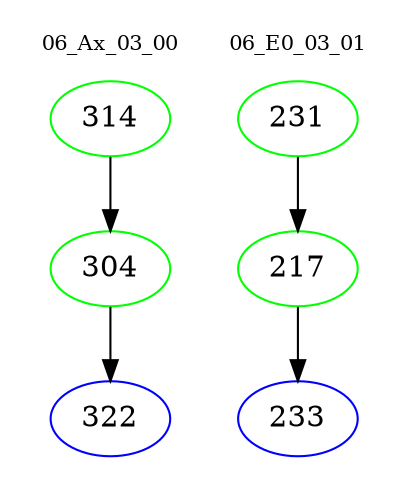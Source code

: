 digraph{
subgraph cluster_0 {
color = white
label = "06_Ax_03_00";
fontsize=10;
T0_314 [label="314", color="green"]
T0_314 -> T0_304 [color="black"]
T0_304 [label="304", color="green"]
T0_304 -> T0_322 [color="black"]
T0_322 [label="322", color="blue"]
}
subgraph cluster_1 {
color = white
label = "06_E0_03_01";
fontsize=10;
T1_231 [label="231", color="green"]
T1_231 -> T1_217 [color="black"]
T1_217 [label="217", color="green"]
T1_217 -> T1_233 [color="black"]
T1_233 [label="233", color="blue"]
}
}
